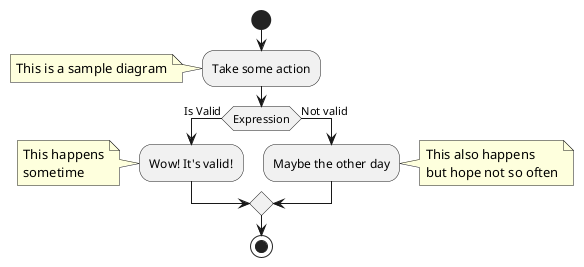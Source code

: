 @startuml General Workflow

start
:Take some action;
note: This is a sample diagram
if (Expression) then (Is Valid)
    :Wow! It's valid!;
    note: This happens\nsometime
else (Not valid)
    :Maybe the other day;
    note right: This also happens\nbut hope not so often
endif
stop
@enduml
